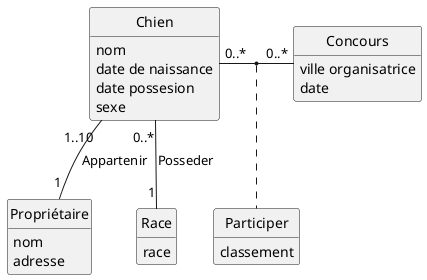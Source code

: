 
@startuml Ordinateurs Portables

hide circle
hide empty members
hide empty methods


class Chien as "Chien" {  
  
  nom
  date de naissance
  date possesion
  sexe 
 
  
  }

class Propriétaire as "Propriétaire"{
 
  nom
  adresse
  
  
  
}

class Concours {
  
 ville organisatrice
  date
  }

class race as "Race"{
  
  race
 
  }

class Participer {
  
classement
 
  }


Chien "1..10" -- "1" Propriétaire : Appartenir
Chien "0..*" -- "1" race : Posseder
Chien "0..*" - "0..*" Concours
(Chien,Concours).Participer




@enduml

